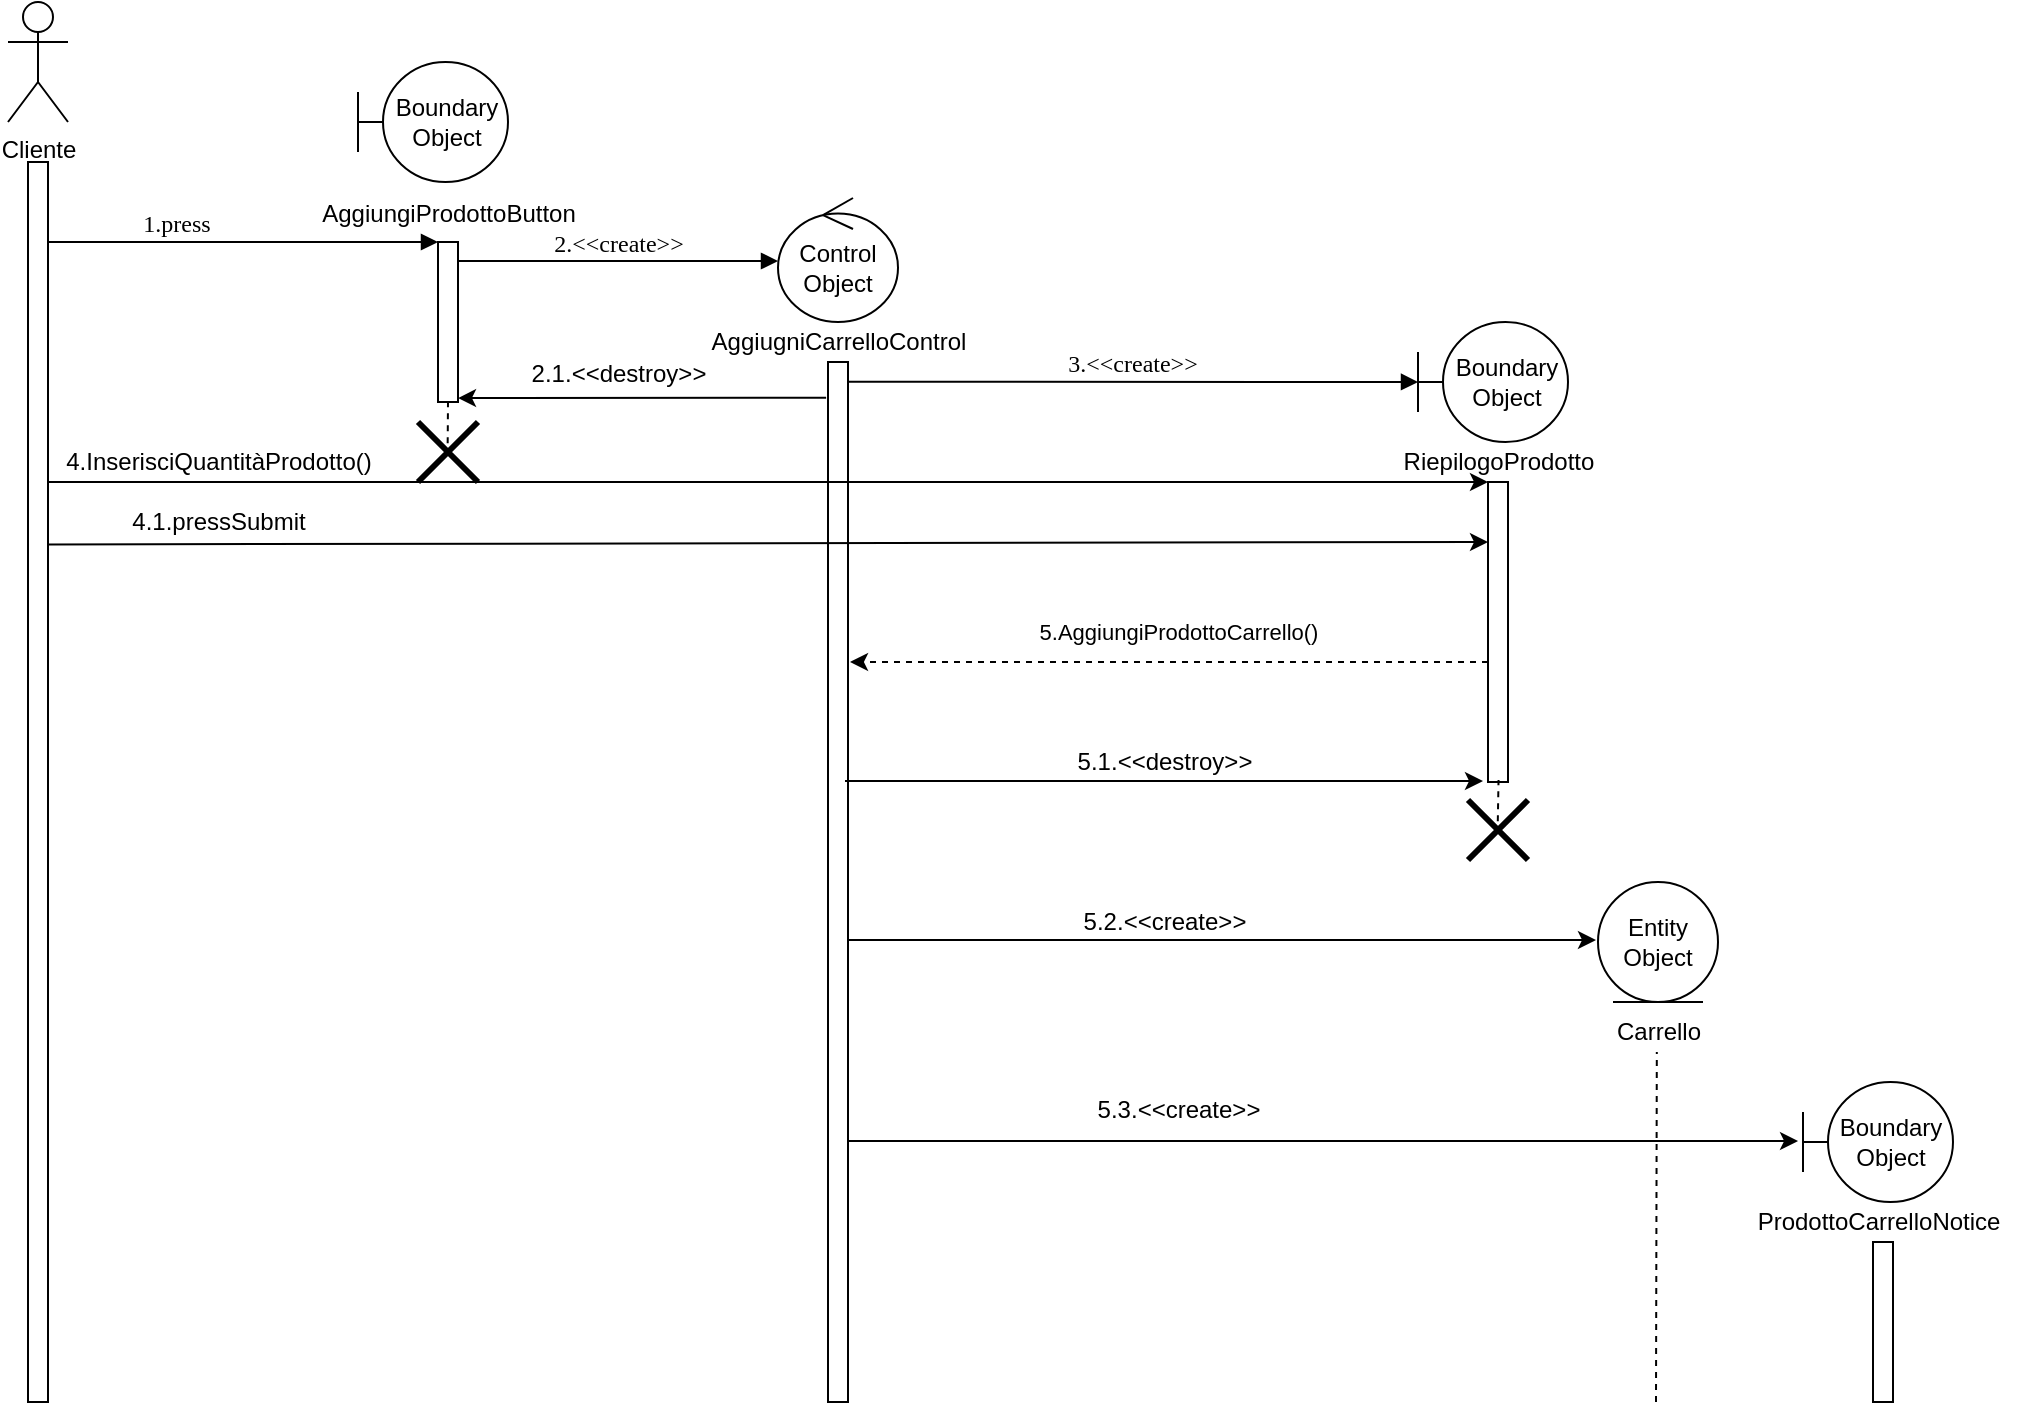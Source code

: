 <mxfile version="13.9.9" type="device"><diagram name="Page-1" id="13e1069c-82ec-6db2-03f1-153e76fe0fe0"><mxGraphModel dx="1024" dy="592" grid="1" gridSize="10" guides="1" tooltips="1" connect="1" arrows="1" fold="1" page="1" pageScale="1" pageWidth="1100" pageHeight="850" background="#ffffff" math="0" shadow="0"><root><mxCell id="0"/><mxCell id="1" parent="0"/><mxCell id="7baba1c4bc27f4b0-11" value="1.press" style="html=1;verticalAlign=bottom;endArrow=block;entryX=0;entryY=0;labelBackgroundColor=none;fontFamily=Verdana;fontSize=12;edgeStyle=elbowEdgeStyle;elbow=vertical;" parent="1" edge="1"><mxGeometry x="-0.345" relative="1" as="geometry"><mxPoint x="85" y="180" as="sourcePoint"/><mxPoint x="280" y="180" as="targetPoint"/><mxPoint as="offset"/></mxGeometry></mxCell><mxCell id="7baba1c4bc27f4b0-14" value="2.&amp;lt;&amp;lt;create&amp;gt;&amp;gt;" style="html=1;verticalAlign=bottom;endArrow=block;labelBackgroundColor=none;fontFamily=Verdana;fontSize=12;edgeStyle=elbowEdgeStyle;elbow=vertical;exitX=0.976;exitY=0.177;exitDx=0;exitDy=0;exitPerimeter=0;entryX=0;entryY=0.54;entryDx=0;entryDy=0;entryPerimeter=0;" parent="1" edge="1"><mxGeometry relative="1" as="geometry"><mxPoint x="289.76" y="189.47" as="sourcePoint"/><mxPoint x="450" y="189.98" as="targetPoint"/></mxGeometry></mxCell><mxCell id="2GDnFUfWNKpUG0hU-QZx-4" value="" style="html=1;points=[];perimeter=orthogonalPerimeter;rounded=0;shadow=0;comic=0;labelBackgroundColor=none;strokeWidth=1;fontFamily=Verdana;fontSize=12;align=center;" parent="1" vertex="1"><mxGeometry x="75" y="140" width="10" height="620" as="geometry"/></mxCell><mxCell id="2GDnFUfWNKpUG0hU-QZx-5" value="Cliente" style="shape=umlActor;verticalLabelPosition=bottom;verticalAlign=top;html=1;outlineConnect=0;" parent="1" vertex="1"><mxGeometry x="65" y="60" width="30" height="60" as="geometry"/></mxCell><mxCell id="2GDnFUfWNKpUG0hU-QZx-8" value="" style="html=1;points=[];perimeter=orthogonalPerimeter;rounded=0;shadow=0;comic=0;labelBackgroundColor=none;strokeWidth=1;fontFamily=Verdana;fontSize=12;align=center;" parent="1" vertex="1"><mxGeometry x="280" y="180" width="10" height="80" as="geometry"/></mxCell><mxCell id="2GDnFUfWNKpUG0hU-QZx-9" value="Boundary Object" style="shape=umlBoundary;whiteSpace=wrap;html=1;" parent="1" vertex="1"><mxGeometry x="240" y="90" width="75" height="60" as="geometry"/></mxCell><mxCell id="2GDnFUfWNKpUG0hU-QZx-10" value="AggiungiProdottoButton" style="text;html=1;align=center;verticalAlign=middle;resizable=0;points=[];autosize=1;" parent="1" vertex="1"><mxGeometry x="215" y="156" width="140" height="20" as="geometry"/></mxCell><mxCell id="2GDnFUfWNKpUG0hU-QZx-15" value="" style="endArrow=none;dashed=1;html=1;entryX=0.5;entryY=1.018;entryDx=0;entryDy=0;entryPerimeter=0;exitX=0.493;exitY=0.554;exitDx=0;exitDy=0;exitPerimeter=0;" parent="1" source="2GDnFUfWNKpUG0hU-QZx-16" edge="1"><mxGeometry width="50" height="50" relative="1" as="geometry"><mxPoint x="260" y="279" as="sourcePoint"/><mxPoint x="285" y="260.26" as="targetPoint"/></mxGeometry></mxCell><mxCell id="2GDnFUfWNKpUG0hU-QZx-16" value="" style="shape=umlDestroy;whiteSpace=wrap;html=1;strokeWidth=3;" parent="1" vertex="1"><mxGeometry x="270" y="270" width="30" height="30" as="geometry"/></mxCell><mxCell id="2GDnFUfWNKpUG0hU-QZx-17" value="" style="html=1;points=[];perimeter=orthogonalPerimeter;rounded=0;shadow=0;comic=0;labelBackgroundColor=none;strokeWidth=1;fontFamily=Verdana;fontSize=12;align=center;" parent="1" vertex="1"><mxGeometry x="475" y="240" width="10" height="520" as="geometry"/></mxCell><mxCell id="2GDnFUfWNKpUG0hU-QZx-18" value="Control Object" style="ellipse;shape=umlControl;whiteSpace=wrap;html=1;" parent="1" vertex="1"><mxGeometry x="450" y="158" width="60" height="62" as="geometry"/></mxCell><mxCell id="2GDnFUfWNKpUG0hU-QZx-19" value="AggiugniCarrelloControl" style="text;html=1;align=center;verticalAlign=middle;resizable=0;points=[];autosize=1;" parent="1" vertex="1"><mxGeometry x="410" y="220" width="140" height="20" as="geometry"/></mxCell><mxCell id="2GDnFUfWNKpUG0hU-QZx-20" value="" style="endArrow=classic;html=1;entryX=0.994;entryY=1.002;entryDx=0;entryDy=0;entryPerimeter=0;" parent="1" edge="1"><mxGeometry width="50" height="50" relative="1" as="geometry"><mxPoint x="474.06" y="257.82" as="sourcePoint"/><mxPoint x="290.0" y="258.04" as="targetPoint"/></mxGeometry></mxCell><mxCell id="2GDnFUfWNKpUG0hU-QZx-25" value="" style="html=1;points=[];perimeter=orthogonalPerimeter;rounded=0;shadow=0;comic=0;labelBackgroundColor=none;strokeWidth=1;fontFamily=Verdana;fontSize=12;align=center;" parent="1" vertex="1"><mxGeometry x="805" y="300" width="10" height="150" as="geometry"/></mxCell><mxCell id="2GDnFUfWNKpUG0hU-QZx-28" value="3.&amp;lt;&amp;lt;create&amp;gt;&amp;gt;" style="html=1;verticalAlign=bottom;endArrow=block;labelBackgroundColor=none;fontFamily=Verdana;fontSize=12;edgeStyle=elbowEdgeStyle;elbow=vertical;" parent="1" target="4CZkSxRq3rcN4XPBXEs1-1" edge="1"><mxGeometry relative="1" as="geometry"><mxPoint x="485" y="249.86" as="sourcePoint"/><mxPoint x="740" y="250" as="targetPoint"/></mxGeometry></mxCell><mxCell id="2GDnFUfWNKpUG0hU-QZx-29" value="RiepilogoProdotto" style="text;html=1;align=center;verticalAlign=middle;resizable=0;points=[];autosize=1;" parent="1" vertex="1"><mxGeometry x="755" y="280" width="110" height="20" as="geometry"/></mxCell><mxCell id="2GDnFUfWNKpUG0hU-QZx-30" value="" style="endArrow=classic;html=1;" parent="1" edge="1"><mxGeometry width="50" height="50" relative="1" as="geometry"><mxPoint x="85" y="300" as="sourcePoint"/><mxPoint x="805" y="300" as="targetPoint"/></mxGeometry></mxCell><mxCell id="2GDnFUfWNKpUG0hU-QZx-31" value="4.InserisciQuantitàProdotto()" style="text;html=1;align=center;verticalAlign=middle;resizable=0;points=[];autosize=1;" parent="1" vertex="1"><mxGeometry x="85" y="280" width="170" height="20" as="geometry"/></mxCell><mxCell id="2GDnFUfWNKpUG0hU-QZx-32" value="" style="endArrow=classic;html=1;exitX=1.02;exitY=0.343;exitDx=0;exitDy=0;exitPerimeter=0;" parent="1" edge="1"><mxGeometry width="50" height="50" relative="1" as="geometry"><mxPoint x="85.2" y="331.21" as="sourcePoint"/><mxPoint x="805" y="330" as="targetPoint"/></mxGeometry></mxCell><mxCell id="2GDnFUfWNKpUG0hU-QZx-33" value="4.1.pressSubmit" style="text;html=1;align=center;verticalAlign=middle;resizable=0;points=[];autosize=1;" parent="1" vertex="1"><mxGeometry x="120" y="310" width="100" height="20" as="geometry"/></mxCell><mxCell id="2GDnFUfWNKpUG0hU-QZx-36" value="" style="endArrow=classic;html=1;" parent="1" edge="1"><mxGeometry width="50" height="50" relative="1" as="geometry"><mxPoint x="483.5" y="449.52" as="sourcePoint"/><mxPoint x="802.5" y="449.52" as="targetPoint"/></mxGeometry></mxCell><mxCell id="2GDnFUfWNKpUG0hU-QZx-37" value="5.1.&amp;lt;&amp;lt;destroy&amp;gt;&amp;gt;" style="text;html=1;align=center;verticalAlign=middle;resizable=0;points=[];autosize=1;" parent="1" vertex="1"><mxGeometry x="593" y="430" width="100" height="20" as="geometry"/></mxCell><mxCell id="2GDnFUfWNKpUG0hU-QZx-38" value="" style="endArrow=none;dashed=1;html=1;entryX=0.527;entryY=0.993;entryDx=0;entryDy=0;entryPerimeter=0;exitX=0.493;exitY=0.554;exitDx=0;exitDy=0;exitPerimeter=0;" parent="1" source="2GDnFUfWNKpUG0hU-QZx-39" target="2GDnFUfWNKpUG0hU-QZx-25" edge="1"><mxGeometry width="50" height="50" relative="1" as="geometry"><mxPoint x="786" y="491" as="sourcePoint"/><mxPoint x="810.98" y="462.5" as="targetPoint"/></mxGeometry></mxCell><mxCell id="2GDnFUfWNKpUG0hU-QZx-39" value="" style="shape=umlDestroy;whiteSpace=wrap;html=1;strokeWidth=3;" parent="1" vertex="1"><mxGeometry x="795" y="459" width="30" height="30" as="geometry"/></mxCell><mxCell id="2GDnFUfWNKpUG0hU-QZx-41" value="Entity Object" style="ellipse;shape=umlEntity;whiteSpace=wrap;html=1;" parent="1" vertex="1"><mxGeometry x="860" y="500" width="60" height="60" as="geometry"/></mxCell><mxCell id="2GDnFUfWNKpUG0hU-QZx-42" value="Carrello" style="text;html=1;align=center;verticalAlign=middle;resizable=0;points=[];autosize=1;" parent="1" vertex="1"><mxGeometry x="860" y="565" width="60" height="20" as="geometry"/></mxCell><mxCell id="2GDnFUfWNKpUG0hU-QZx-43" value="" style="endArrow=classic;html=1;" parent="1" edge="1"><mxGeometry width="50" height="50" relative="1" as="geometry"><mxPoint x="485" y="529.0" as="sourcePoint"/><mxPoint x="859" y="529" as="targetPoint"/></mxGeometry></mxCell><mxCell id="2GDnFUfWNKpUG0hU-QZx-44" value="" style="endArrow=none;dashed=1;html=1;" parent="1" edge="1"><mxGeometry width="50" height="50" relative="1" as="geometry"><mxPoint x="889" y="760" as="sourcePoint"/><mxPoint x="889.41" y="585" as="targetPoint"/></mxGeometry></mxCell><mxCell id="2GDnFUfWNKpUG0hU-QZx-46" value="Boundary Object" style="shape=umlBoundary;whiteSpace=wrap;html=1;" parent="1" vertex="1"><mxGeometry x="962.5" y="600" width="75" height="60" as="geometry"/></mxCell><mxCell id="2GDnFUfWNKpUG0hU-QZx-47" value="ProdottoCarrelloNotice" style="text;html=1;align=center;verticalAlign=middle;resizable=0;points=[];autosize=1;" parent="1" vertex="1"><mxGeometry x="930" y="660" width="140" height="20" as="geometry"/></mxCell><mxCell id="2GDnFUfWNKpUG0hU-QZx-48" value="" style="html=1;points=[];perimeter=orthogonalPerimeter;rounded=0;shadow=0;comic=0;labelBackgroundColor=none;strokeWidth=1;fontFamily=Verdana;fontSize=12;align=center;" parent="1" vertex="1"><mxGeometry x="997.5" y="680" width="10" height="80" as="geometry"/></mxCell><mxCell id="2GDnFUfWNKpUG0hU-QZx-59" value="" style="endArrow=classic;html=1;dashed=1;" parent="1" edge="1"><mxGeometry width="50" height="50" relative="1" as="geometry"><mxPoint x="805" y="390" as="sourcePoint"/><mxPoint x="486" y="390" as="targetPoint"/></mxGeometry></mxCell><mxCell id="2GDnFUfWNKpUG0hU-QZx-61" value="&lt;span style=&quot;font-size: 11px ; background-color: rgb(255 , 255 , 255)&quot;&gt;5.AggiungiProdottoCarrello()&lt;/span&gt;" style="text;html=1;align=center;verticalAlign=middle;resizable=0;points=[];autosize=1;" parent="1" vertex="1"><mxGeometry x="575" y="365" width="150" height="20" as="geometry"/></mxCell><mxCell id="2GDnFUfWNKpUG0hU-QZx-67" value="5.2.&amp;lt;&amp;lt;create&amp;gt;&amp;gt;" style="text;html=1;align=center;verticalAlign=middle;resizable=0;points=[];autosize=1;" parent="1" vertex="1"><mxGeometry x="593" y="510" width="100" height="20" as="geometry"/></mxCell><mxCell id="zWHMRDwKxpUOEGjXFcFs-2" value="" style="endArrow=classic;html=1;entryX=-0.033;entryY=0.492;entryDx=0;entryDy=0;entryPerimeter=0;" parent="1" target="2GDnFUfWNKpUG0hU-QZx-46" edge="1"><mxGeometry width="50" height="50" relative="1" as="geometry"><mxPoint x="485" y="629.5" as="sourcePoint"/><mxPoint x="804" y="629.5" as="targetPoint"/></mxGeometry></mxCell><mxCell id="zWHMRDwKxpUOEGjXFcFs-3" value="5.3.&amp;lt;&amp;lt;create&amp;gt;&amp;gt;" style="text;html=1;align=center;verticalAlign=middle;resizable=0;points=[];autosize=1;" parent="1" vertex="1"><mxGeometry x="600" y="604" width="100" height="20" as="geometry"/></mxCell><mxCell id="TRYvKH7VWyTWCSKujMCZ-1" value="2.1.&amp;lt;&amp;lt;destroy&amp;gt;&amp;gt;" style="text;html=1;align=center;verticalAlign=middle;resizable=0;points=[];autosize=1;" parent="1" vertex="1"><mxGeometry x="320" y="236" width="100" height="20" as="geometry"/></mxCell><mxCell id="4CZkSxRq3rcN4XPBXEs1-1" value="Boundary Object" style="shape=umlBoundary;whiteSpace=wrap;html=1;" vertex="1" parent="1"><mxGeometry x="770" y="220" width="75" height="60" as="geometry"/></mxCell></root></mxGraphModel></diagram></mxfile>
